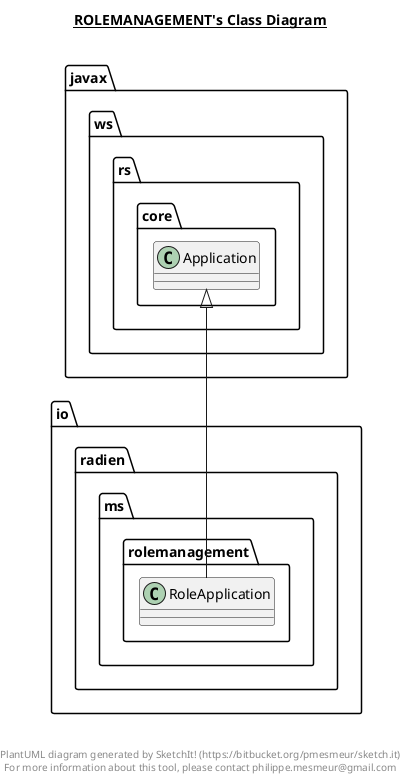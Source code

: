 @startuml

title __ROLEMANAGEMENT's Class Diagram__\n

  namespace io.radien.ms.rolemanagement {
    class io.radien.ms.rolemanagement.RoleApplication {
    }
  }
  

  io.radien.ms.rolemanagement.RoleApplication -up-|> javax.ws.rs.core.Application


right footer


PlantUML diagram generated by SketchIt! (https://bitbucket.org/pmesmeur/sketch.it)
For more information about this tool, please contact philippe.mesmeur@gmail.com
endfooter

@enduml
